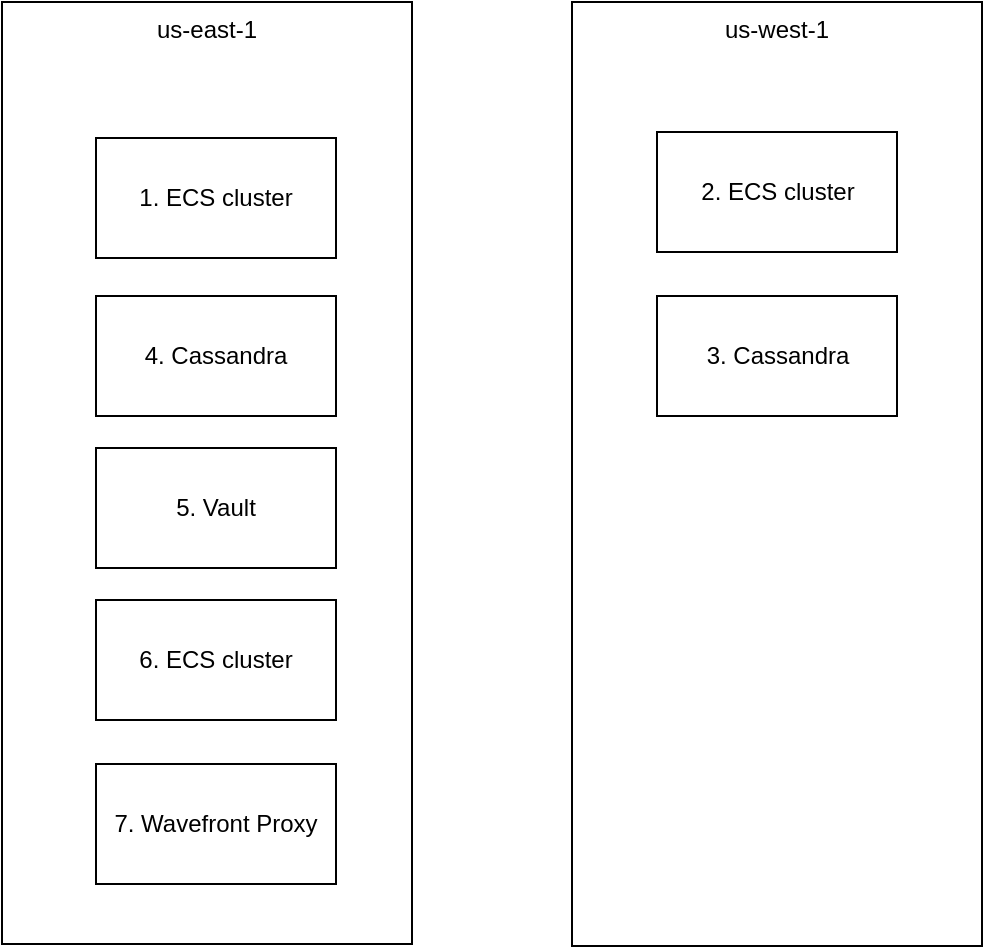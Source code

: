 <mxfile version="21.8.0" type="github">
  <diagram name="Page-1" id="4F1nNo5wBWLaDQF_T7YV">
    <mxGraphModel dx="1242" dy="738" grid="0" gridSize="10" guides="1" tooltips="1" connect="1" arrows="1" fold="1" page="1" pageScale="1" pageWidth="827" pageHeight="1169" math="0" shadow="0">
      <root>
        <mxCell id="0" />
        <mxCell id="1" parent="0" />
        <mxCell id="SZmE5vHMaUODlQmykEvX-1" value="us-east-1" style="rounded=0;whiteSpace=wrap;html=1;verticalAlign=top;" vertex="1" parent="1">
          <mxGeometry x="146" y="192" width="205" height="471" as="geometry" />
        </mxCell>
        <mxCell id="SZmE5vHMaUODlQmykEvX-2" value="us-west-1" style="rounded=0;whiteSpace=wrap;html=1;verticalAlign=top;" vertex="1" parent="1">
          <mxGeometry x="431" y="192" width="205" height="472" as="geometry" />
        </mxCell>
        <mxCell id="SZmE5vHMaUODlQmykEvX-4" value="1. ECS cluster" style="rounded=0;whiteSpace=wrap;html=1;" vertex="1" parent="1">
          <mxGeometry x="193" y="260" width="120" height="60" as="geometry" />
        </mxCell>
        <mxCell id="SZmE5vHMaUODlQmykEvX-5" value="2. ECS cluster" style="rounded=0;whiteSpace=wrap;html=1;" vertex="1" parent="1">
          <mxGeometry x="473.5" y="257" width="120" height="60" as="geometry" />
        </mxCell>
        <mxCell id="SZmE5vHMaUODlQmykEvX-6" value="3. Cassandra" style="rounded=0;whiteSpace=wrap;html=1;" vertex="1" parent="1">
          <mxGeometry x="473.5" y="339" width="120" height="60" as="geometry" />
        </mxCell>
        <mxCell id="SZmE5vHMaUODlQmykEvX-7" value="4. Cassandra" style="rounded=0;whiteSpace=wrap;html=1;" vertex="1" parent="1">
          <mxGeometry x="193" y="339" width="120" height="60" as="geometry" />
        </mxCell>
        <mxCell id="SZmE5vHMaUODlQmykEvX-8" value="5. Vault" style="rounded=0;whiteSpace=wrap;html=1;" vertex="1" parent="1">
          <mxGeometry x="193" y="415" width="120" height="60" as="geometry" />
        </mxCell>
        <mxCell id="SZmE5vHMaUODlQmykEvX-9" value="6. ECS cluster" style="rounded=0;whiteSpace=wrap;html=1;" vertex="1" parent="1">
          <mxGeometry x="193" y="491" width="120" height="60" as="geometry" />
        </mxCell>
        <mxCell id="SZmE5vHMaUODlQmykEvX-11" value="7. Wavefront Proxy" style="rounded=0;whiteSpace=wrap;html=1;" vertex="1" parent="1">
          <mxGeometry x="193" y="573" width="120" height="60" as="geometry" />
        </mxCell>
      </root>
    </mxGraphModel>
  </diagram>
</mxfile>
